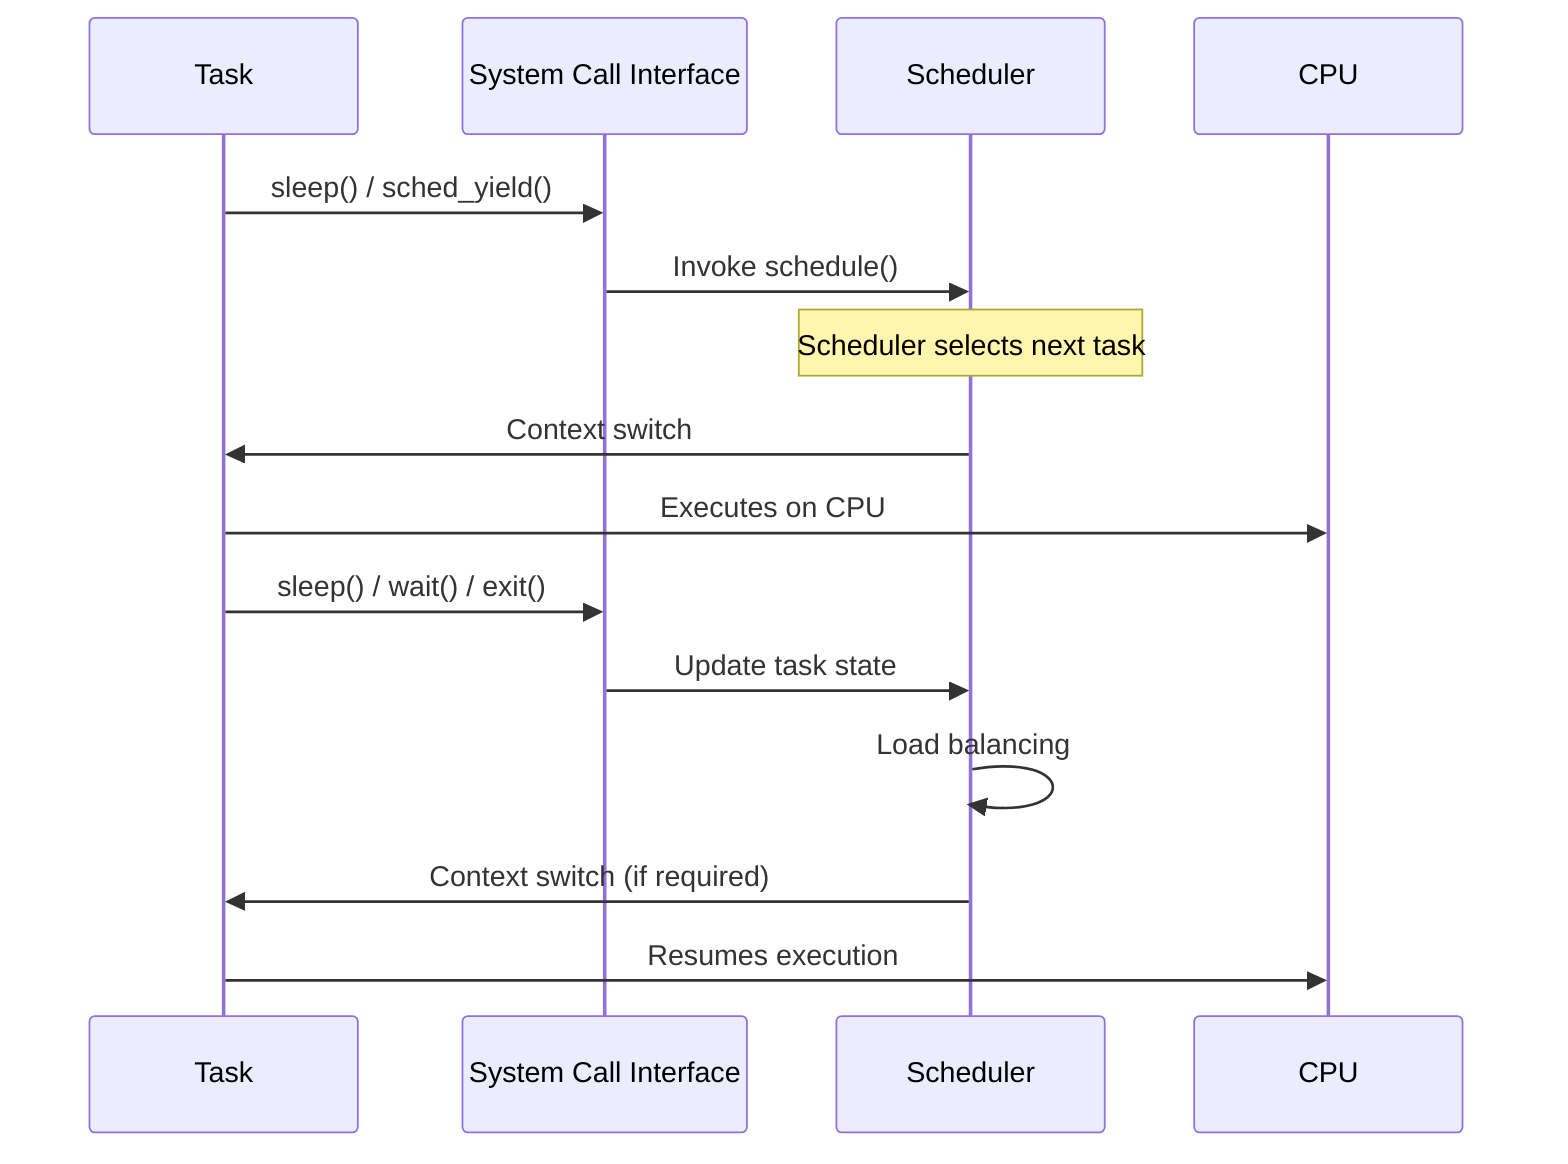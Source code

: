 sequenceDiagram
    participant T as Task
    participant SC as System Call Interface
    participant S as Scheduler
    participant C as CPU

    T->>SC: sleep() / sched_yield()
    SC->>S: Invoke schedule()
    Note over S: Scheduler selects next task
    S->>T: Context switch
    T->>C: Executes on CPU
    T->>SC: sleep() / wait() / exit()
    SC->>S: Update task state
    S->>S: Load balancing
    S->>T: Context switch (if required)
    T->>C: Resumes execution